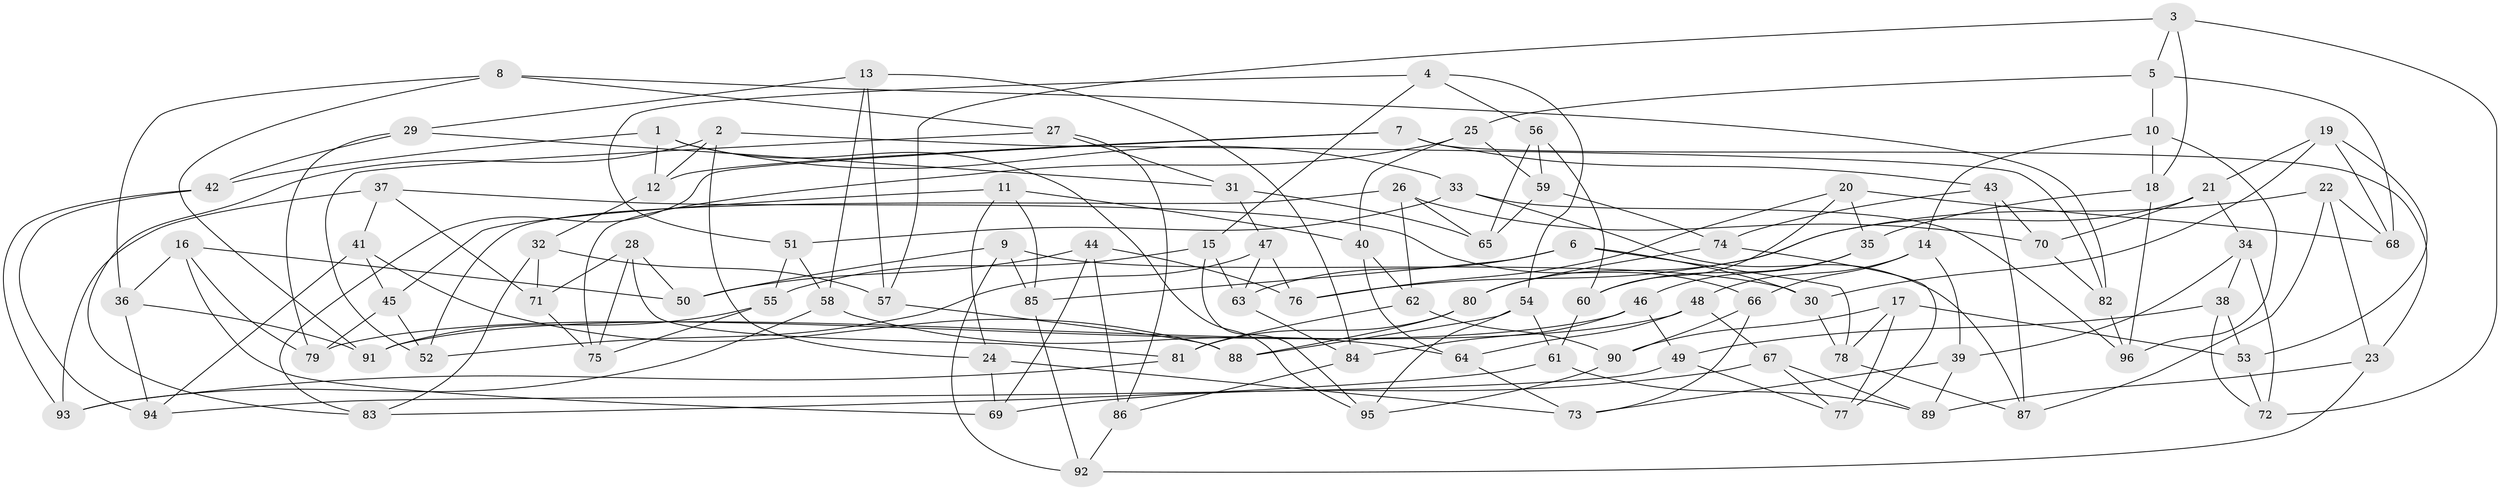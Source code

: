 // Generated by graph-tools (version 1.1) at 2025/50/03/09/25 03:50:46]
// undirected, 96 vertices, 192 edges
graph export_dot {
graph [start="1"]
  node [color=gray90,style=filled];
  1;
  2;
  3;
  4;
  5;
  6;
  7;
  8;
  9;
  10;
  11;
  12;
  13;
  14;
  15;
  16;
  17;
  18;
  19;
  20;
  21;
  22;
  23;
  24;
  25;
  26;
  27;
  28;
  29;
  30;
  31;
  32;
  33;
  34;
  35;
  36;
  37;
  38;
  39;
  40;
  41;
  42;
  43;
  44;
  45;
  46;
  47;
  48;
  49;
  50;
  51;
  52;
  53;
  54;
  55;
  56;
  57;
  58;
  59;
  60;
  61;
  62;
  63;
  64;
  65;
  66;
  67;
  68;
  69;
  70;
  71;
  72;
  73;
  74;
  75;
  76;
  77;
  78;
  79;
  80;
  81;
  82;
  83;
  84;
  85;
  86;
  87;
  88;
  89;
  90;
  91;
  92;
  93;
  94;
  95;
  96;
  1 -- 42;
  1 -- 33;
  1 -- 95;
  1 -- 12;
  2 -- 82;
  2 -- 24;
  2 -- 12;
  2 -- 83;
  3 -- 57;
  3 -- 72;
  3 -- 18;
  3 -- 5;
  4 -- 54;
  4 -- 56;
  4 -- 15;
  4 -- 51;
  5 -- 25;
  5 -- 68;
  5 -- 10;
  6 -- 63;
  6 -- 85;
  6 -- 30;
  6 -- 78;
  7 -- 23;
  7 -- 83;
  7 -- 43;
  7 -- 12;
  8 -- 82;
  8 -- 27;
  8 -- 36;
  8 -- 91;
  9 -- 50;
  9 -- 92;
  9 -- 30;
  9 -- 85;
  10 -- 14;
  10 -- 18;
  10 -- 96;
  11 -- 40;
  11 -- 85;
  11 -- 24;
  11 -- 45;
  12 -- 32;
  13 -- 29;
  13 -- 84;
  13 -- 57;
  13 -- 58;
  14 -- 66;
  14 -- 48;
  14 -- 39;
  15 -- 55;
  15 -- 63;
  15 -- 95;
  16 -- 36;
  16 -- 79;
  16 -- 69;
  16 -- 50;
  17 -- 77;
  17 -- 78;
  17 -- 90;
  17 -- 53;
  18 -- 96;
  18 -- 35;
  19 -- 53;
  19 -- 68;
  19 -- 30;
  19 -- 21;
  20 -- 35;
  20 -- 60;
  20 -- 68;
  20 -- 76;
  21 -- 70;
  21 -- 34;
  21 -- 80;
  22 -- 87;
  22 -- 76;
  22 -- 68;
  22 -- 23;
  23 -- 92;
  23 -- 89;
  24 -- 69;
  24 -- 73;
  25 -- 75;
  25 -- 40;
  25 -- 59;
  26 -- 65;
  26 -- 70;
  26 -- 52;
  26 -- 62;
  27 -- 52;
  27 -- 86;
  27 -- 31;
  28 -- 81;
  28 -- 71;
  28 -- 75;
  28 -- 50;
  29 -- 42;
  29 -- 31;
  29 -- 79;
  30 -- 78;
  31 -- 47;
  31 -- 65;
  32 -- 57;
  32 -- 83;
  32 -- 71;
  33 -- 87;
  33 -- 96;
  33 -- 51;
  34 -- 72;
  34 -- 39;
  34 -- 38;
  35 -- 46;
  35 -- 60;
  36 -- 94;
  36 -- 91;
  37 -- 71;
  37 -- 41;
  37 -- 93;
  37 -- 66;
  38 -- 53;
  38 -- 72;
  38 -- 49;
  39 -- 89;
  39 -- 73;
  40 -- 64;
  40 -- 62;
  41 -- 94;
  41 -- 88;
  41 -- 45;
  42 -- 94;
  42 -- 93;
  43 -- 70;
  43 -- 87;
  43 -- 74;
  44 -- 69;
  44 -- 50;
  44 -- 86;
  44 -- 76;
  45 -- 79;
  45 -- 52;
  46 -- 79;
  46 -- 84;
  46 -- 49;
  47 -- 52;
  47 -- 76;
  47 -- 63;
  48 -- 64;
  48 -- 67;
  48 -- 91;
  49 -- 94;
  49 -- 77;
  51 -- 58;
  51 -- 55;
  53 -- 72;
  54 -- 88;
  54 -- 95;
  54 -- 61;
  55 -- 75;
  55 -- 91;
  56 -- 65;
  56 -- 59;
  56 -- 60;
  57 -- 88;
  58 -- 93;
  58 -- 64;
  59 -- 74;
  59 -- 65;
  60 -- 61;
  61 -- 89;
  61 -- 83;
  62 -- 90;
  62 -- 81;
  63 -- 84;
  64 -- 73;
  66 -- 73;
  66 -- 90;
  67 -- 89;
  67 -- 69;
  67 -- 77;
  70 -- 82;
  71 -- 75;
  74 -- 77;
  74 -- 80;
  78 -- 87;
  80 -- 81;
  80 -- 88;
  81 -- 93;
  82 -- 96;
  84 -- 86;
  85 -- 92;
  86 -- 92;
  90 -- 95;
}
